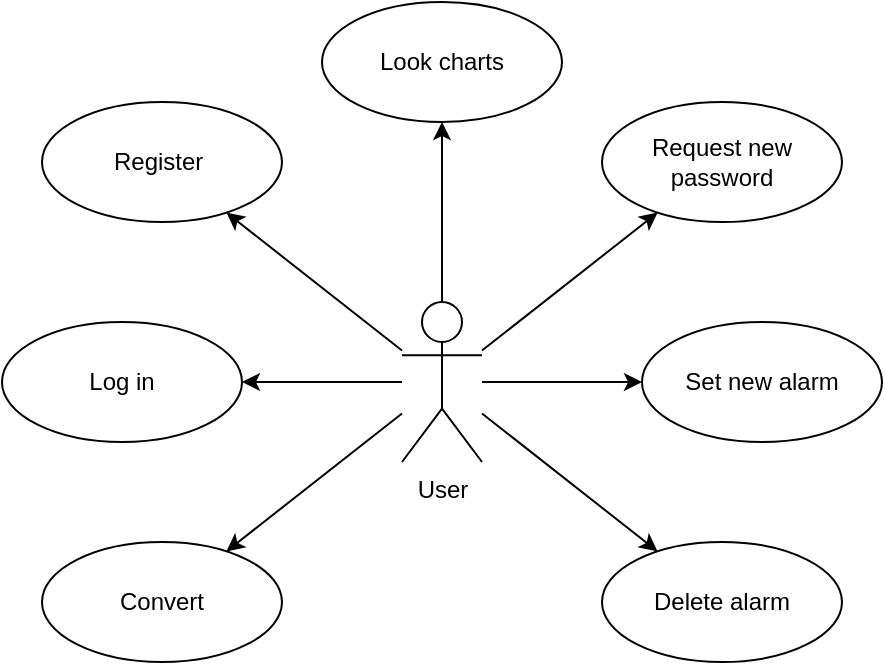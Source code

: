 <mxfile version="20.3.0" type="device"><diagram id="-rADrZ7Qf_1qPFJA1-wN" name="Page-1"><mxGraphModel dx="1422" dy="865" grid="1" gridSize="10" guides="1" tooltips="1" connect="1" arrows="1" fold="1" page="1" pageScale="1" pageWidth="827" pageHeight="1169" math="0" shadow="0"><root><mxCell id="0"/><mxCell id="1" parent="0"/><mxCell id="6B4cjDCwJlEW3yjeiysX-1" value="User" style="shape=umlActor;verticalLabelPosition=bottom;verticalAlign=top;html=1;outlineConnect=0;" parent="1" vertex="1"><mxGeometry x="360" y="640" width="40" height="80" as="geometry"/></mxCell><mxCell id="6B4cjDCwJlEW3yjeiysX-4" value="Register&amp;nbsp;" style="ellipse;whiteSpace=wrap;html=1;verticalAlign=middle;" parent="1" vertex="1"><mxGeometry x="180" y="540" width="120" height="60" as="geometry"/></mxCell><mxCell id="6B4cjDCwJlEW3yjeiysX-11" value="" style="endArrow=classic;html=1;curved=1;" parent="1" source="6B4cjDCwJlEW3yjeiysX-1" target="6B4cjDCwJlEW3yjeiysX-4" edge="1"><mxGeometry width="50" height="50" relative="1" as="geometry"><mxPoint x="610" y="560" as="sourcePoint"/><mxPoint x="660" y="510" as="targetPoint"/></mxGeometry></mxCell><mxCell id="6B4cjDCwJlEW3yjeiysX-24" value="Log in" style="ellipse;whiteSpace=wrap;html=1;verticalAlign=middle;" parent="1" vertex="1"><mxGeometry x="160" y="650" width="120" height="60" as="geometry"/></mxCell><mxCell id="6B4cjDCwJlEW3yjeiysX-25" value="" style="endArrow=classic;html=1;curved=1;" parent="1" source="6B4cjDCwJlEW3yjeiysX-1" target="6B4cjDCwJlEW3yjeiysX-24" edge="1"><mxGeometry width="50" height="50" relative="1" as="geometry"><mxPoint x="370" y="627.647" as="sourcePoint"/><mxPoint x="495.498" y="487.385" as="targetPoint"/></mxGeometry></mxCell><mxCell id="6B4cjDCwJlEW3yjeiysX-28" value="" style="endArrow=classic;html=1;curved=1;" parent="1" source="6B4cjDCwJlEW3yjeiysX-1" target="6B4cjDCwJlEW3yjeiysX-32" edge="1"><mxGeometry width="50" height="50" relative="1" as="geometry"><mxPoint x="570" y="800.267" as="sourcePoint"/><mxPoint x="695.498" y="660.005" as="targetPoint"/></mxGeometry></mxCell><mxCell id="6B4cjDCwJlEW3yjeiysX-31" value="" style="endArrow=classic;html=1;curved=1;" parent="1" source="6B4cjDCwJlEW3yjeiysX-1" target="6B4cjDCwJlEW3yjeiysX-35" edge="1"><mxGeometry width="50" height="50" relative="1" as="geometry"><mxPoint x="600" y="830.267" as="sourcePoint"/><mxPoint x="725.498" y="690.005" as="targetPoint"/></mxGeometry></mxCell><mxCell id="6B4cjDCwJlEW3yjeiysX-32" value="Look charts" style="ellipse;whiteSpace=wrap;html=1;verticalAlign=middle;" parent="1" vertex="1"><mxGeometry x="320" y="490" width="120" height="60" as="geometry"/></mxCell><mxCell id="6B4cjDCwJlEW3yjeiysX-35" value="Convert" style="ellipse;whiteSpace=wrap;html=1;verticalAlign=middle;" parent="1" vertex="1"><mxGeometry x="180" y="760" width="120" height="60" as="geometry"/></mxCell><mxCell id="6B4cjDCwJlEW3yjeiysX-49" value="" style="endArrow=classic;html=1;curved=1;" parent="1" source="6B4cjDCwJlEW3yjeiysX-1" target="6B4cjDCwJlEW3yjeiysX-187" edge="1"><mxGeometry width="50" height="50" relative="1" as="geometry"><mxPoint x="600" y="389.997" as="sourcePoint"/><mxPoint x="725.498" y="249.735" as="targetPoint"/></mxGeometry></mxCell><mxCell id="6B4cjDCwJlEW3yjeiysX-187" value="Request new password" style="ellipse;whiteSpace=wrap;html=1;verticalAlign=middle;" parent="1" vertex="1"><mxGeometry x="460" y="540" width="120" height="60" as="geometry"/></mxCell><mxCell id="9bVAALq6L6oOtuHLm4R8-2" value="Set new alarm" style="ellipse;whiteSpace=wrap;html=1;verticalAlign=middle;" vertex="1" parent="1"><mxGeometry x="480" y="650" width="120" height="60" as="geometry"/></mxCell><mxCell id="9bVAALq6L6oOtuHLm4R8-3" value="" style="endArrow=classic;html=1;curved=1;" edge="1" parent="1" source="6B4cjDCwJlEW3yjeiysX-1" target="9bVAALq6L6oOtuHLm4R8-2"><mxGeometry width="50" height="50" relative="1" as="geometry"><mxPoint x="410" y="690" as="sourcePoint"/><mxPoint x="490" y="690" as="targetPoint"/></mxGeometry></mxCell><mxCell id="9bVAALq6L6oOtuHLm4R8-4" value="Delete alarm" style="ellipse;whiteSpace=wrap;html=1;verticalAlign=middle;" vertex="1" parent="1"><mxGeometry x="460" y="760" width="120" height="60" as="geometry"/></mxCell><mxCell id="9bVAALq6L6oOtuHLm4R8-5" value="" style="endArrow=classic;html=1;curved=1;" edge="1" parent="1" source="6B4cjDCwJlEW3yjeiysX-1" target="9bVAALq6L6oOtuHLm4R8-4"><mxGeometry width="50" height="50" relative="1" as="geometry"><mxPoint x="410" y="705.714" as="sourcePoint"/><mxPoint x="497.787" y="774.69" as="targetPoint"/></mxGeometry></mxCell></root></mxGraphModel></diagram></mxfile>